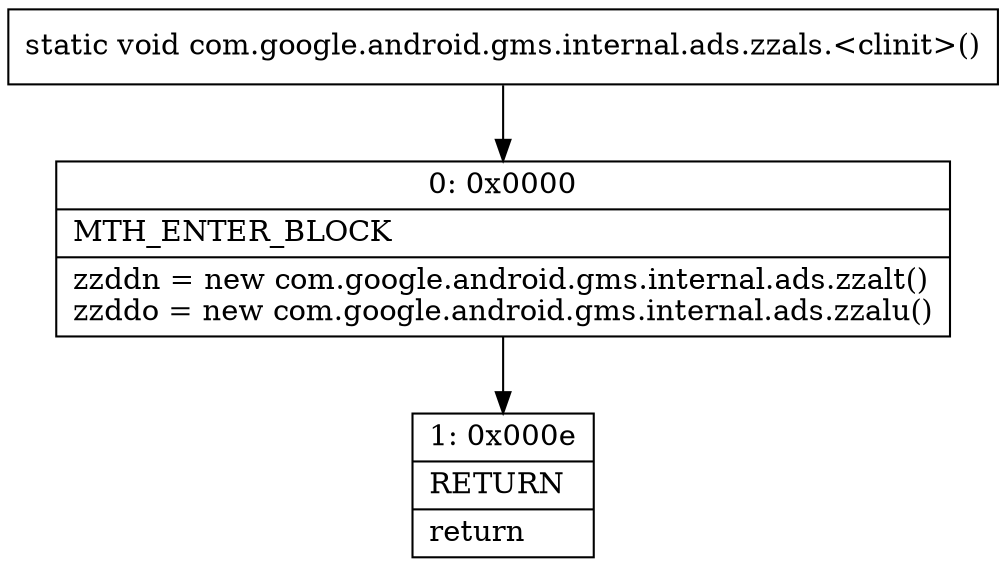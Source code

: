 digraph "CFG forcom.google.android.gms.internal.ads.zzals.\<clinit\>()V" {
Node_0 [shape=record,label="{0\:\ 0x0000|MTH_ENTER_BLOCK\l|zzddn = new com.google.android.gms.internal.ads.zzalt()\lzzddo = new com.google.android.gms.internal.ads.zzalu()\l}"];
Node_1 [shape=record,label="{1\:\ 0x000e|RETURN\l|return\l}"];
MethodNode[shape=record,label="{static void com.google.android.gms.internal.ads.zzals.\<clinit\>() }"];
MethodNode -> Node_0;
Node_0 -> Node_1;
}

